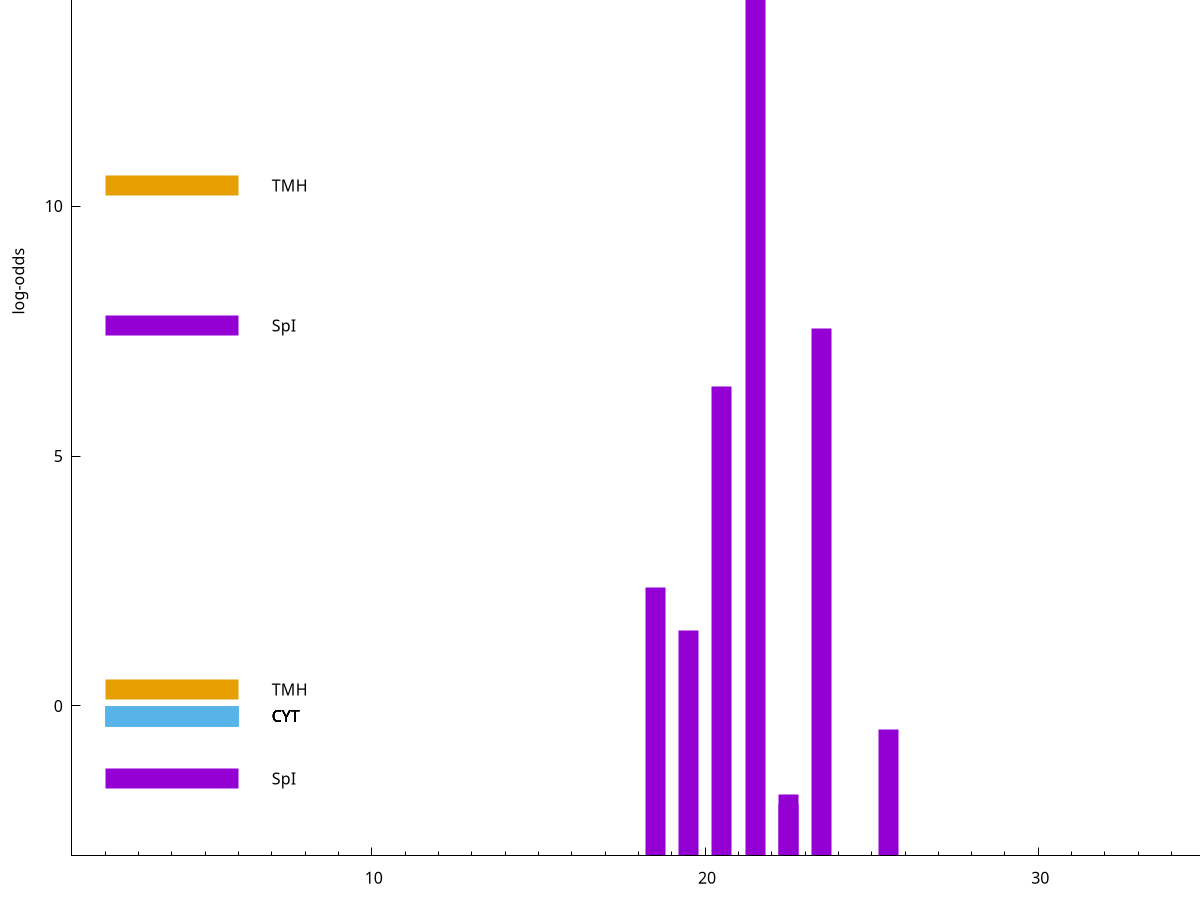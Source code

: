 set title "LipoP predictions for SRR5666568.gff"
set size 2., 1.4
set xrange [1:70] 
set mxtics 10
set yrange [-3:20]
set y2range [0:23]
set ylabel "log-odds"
set term postscript eps color solid "Helvetica" 30
set output "SRR5666568.gff227.eps"
set arrow from 2,16.9466 to 6,16.9466 nohead lt 1 lw 20
set label "SpI" at 7,16.9466
set arrow from 2,10.4141 to 6,10.4141 nohead lt 4 lw 20
set label "TMH" at 7,10.4141
set arrow from 2,7.61183 to 6,7.61183 nohead lt 1 lw 20
set label "SpI" at 7,7.61183
set arrow from 2,0.328556 to 6,0.328556 nohead lt 4 lw 20
set label "TMH" at 7,0.328556
set arrow from 2,-0.200913 to 6,-0.200913 nohead lt 3 lw 20
set label "CYT" at 7,-0.200913
set arrow from 2,-0.200913 to 6,-0.200913 nohead lt 3 lw 20
set label "CYT" at 7,-0.200913
set arrow from 2,-0.200913 to 6,-0.200913 nohead lt 3 lw 20
set label "CYT" at 7,-0.200913
set arrow from 2,-0.200913 to 6,-0.200913 nohead lt 3 lw 20
set label "CYT" at 7,-0.200913
set arrow from 2,-0.200913 to 6,-0.200913 nohead lt 3 lw 20
set label "CYT" at 7,-0.200913
set arrow from 2,-1.4512 to 6,-1.4512 nohead lt 1 lw 20
set label "SpI" at 7,-1.4512
set arrow from 2,16.9466 to 6,16.9466 nohead lt 1 lw 20
set label "SpI" at 7,16.9466
# NOTE: The scores below are the log-odds scores with the threshold
# NOTE: subtracted (a hack to make gnuplot make the histogram all
# NOTE: look nice).
plot "-" axes x1y2 title "" with impulses lt 1 lw 20
21.500000 19.943400
23.500000 10.544910
46.500000 10.298140
20.500000 9.400240
48.500000 8.214330
18.500000 5.377180
19.500000 4.513720
25.500000 2.534691
45.500000 1.639670
41.500000 1.382520
22.500000 1.238300
22.500000 1.024200
44.500000 0.478460
e
exit
